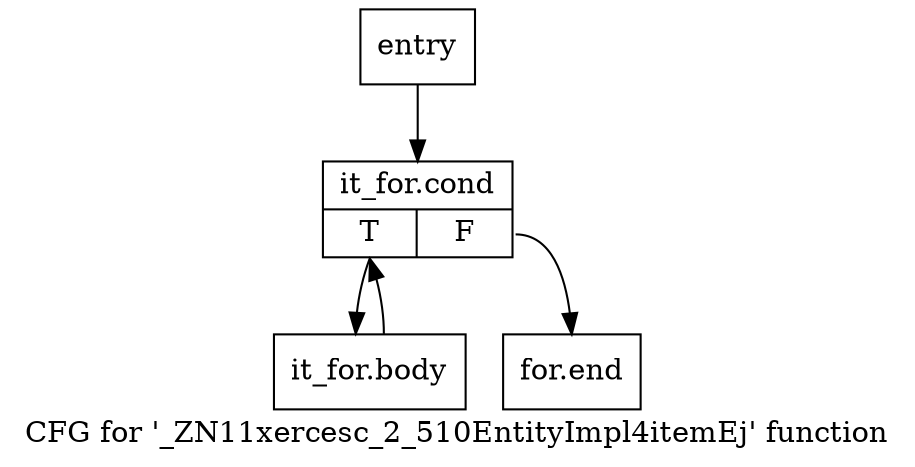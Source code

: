 digraph "CFG for '_ZN11xercesc_2_510EntityImpl4itemEj' function" {
	label="CFG for '_ZN11xercesc_2_510EntityImpl4itemEj' function";

	Node0x35dd2d0 [shape=record,label="{entry}"];
	Node0x35dd2d0 -> Node0x35dd320;
	Node0x35dd320 [shape=record,label="{it_for.cond|{<s0>T|<s1>F}}"];
	Node0x35dd320:s0 -> Node0x35dd370;
	Node0x35dd320:s1 -> Node0x35dd3c0;
	Node0x35dd370 [shape=record,label="{it_for.body}"];
	Node0x35dd370 -> Node0x35dd320;
	Node0x35dd3c0 [shape=record,label="{for.end}"];
}
